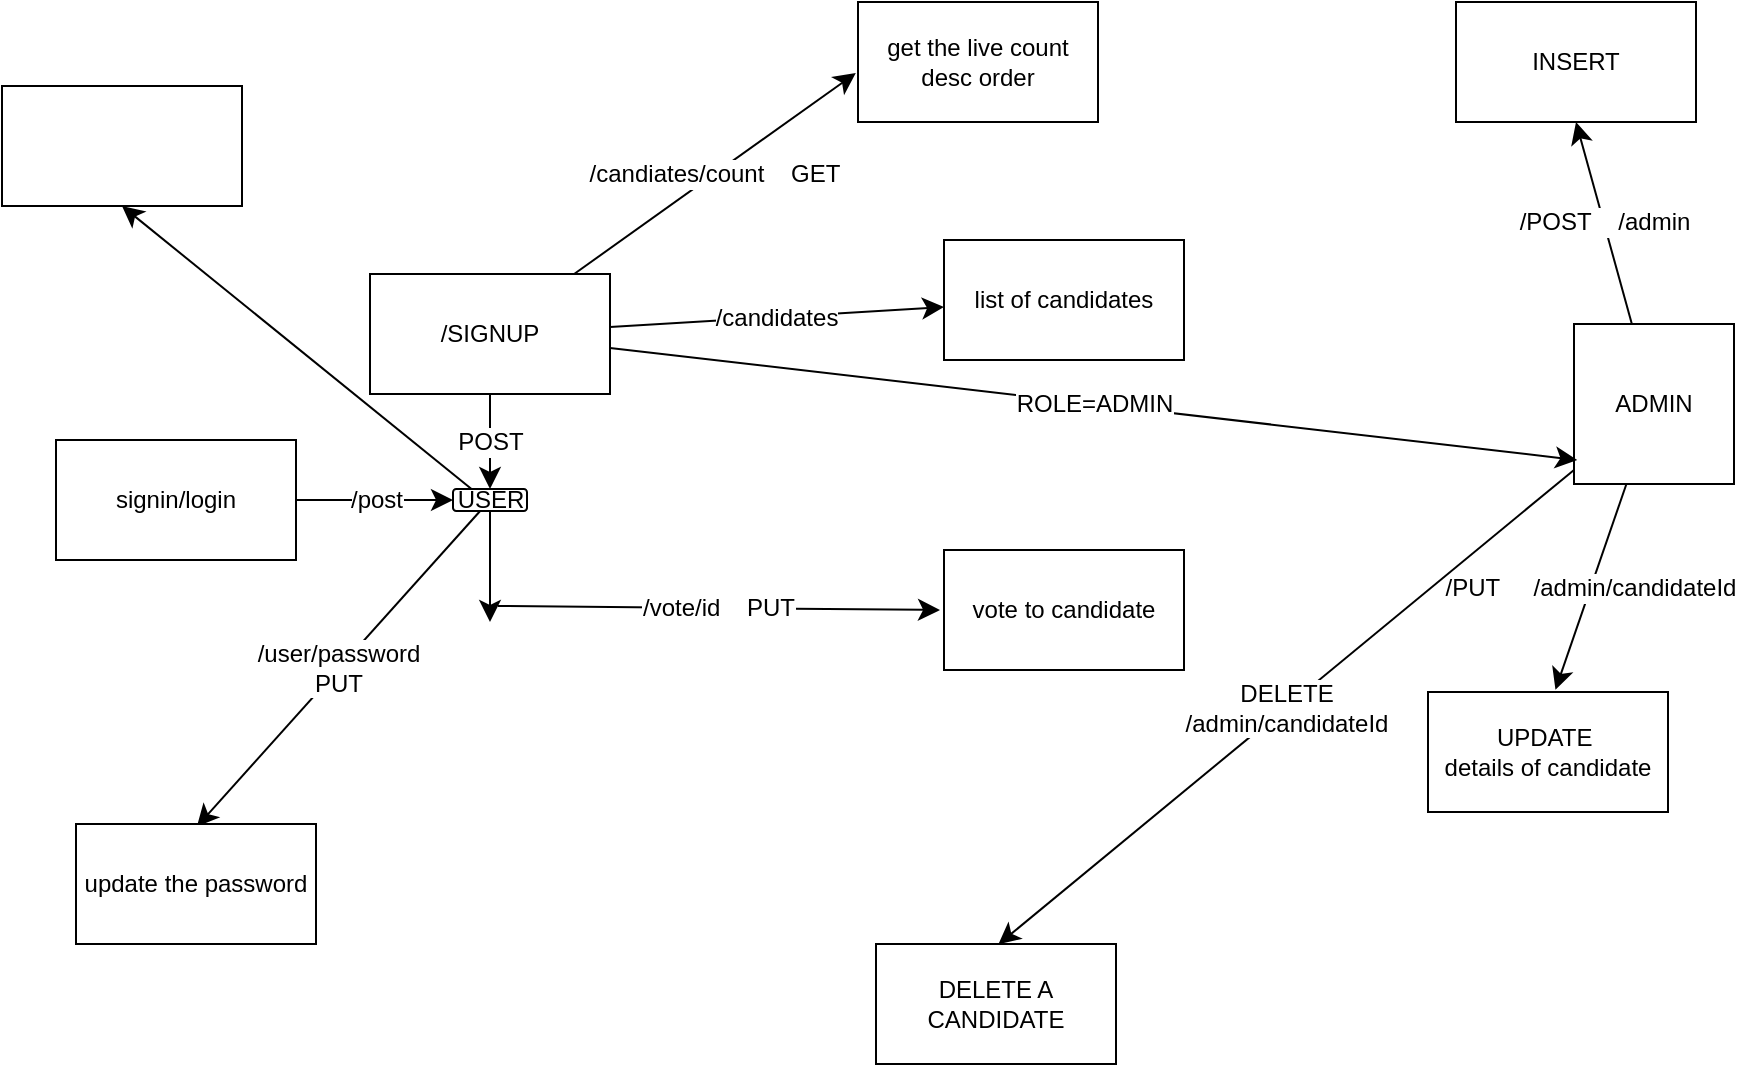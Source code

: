 <mxfile version="26.0.16">
  <diagram name="Page-1" id="pm188JC2vOzqoDeCaq2v">
    <mxGraphModel dx="387" dy="865" grid="0" gridSize="10" guides="1" tooltips="1" connect="1" arrows="1" fold="1" page="0" pageScale="1" pageWidth="850" pageHeight="1100" math="0" shadow="0">
      <root>
        <mxCell id="0" />
        <mxCell id="1" parent="0" />
        <mxCell id="J5_WIaJrGhXVzVpqqNMV-8" style="edgeStyle=none;curved=1;rounded=0;orthogonalLoop=1;jettySize=auto;html=1;fontSize=12;startSize=8;endSize=8;" parent="1" source="J5_WIaJrGhXVzVpqqNMV-1" edge="1">
          <mxGeometry relative="1" as="geometry">
            <mxPoint x="353" y="77" as="targetPoint" />
          </mxGeometry>
        </mxCell>
        <mxCell id="J5_WIaJrGhXVzVpqqNMV-15" value="/user/password&lt;div&gt;PUT&lt;/div&gt;" style="edgeStyle=none;curved=1;rounded=0;orthogonalLoop=1;jettySize=auto;html=1;fontSize=12;startSize=8;endSize=8;" parent="1" source="J5_WIaJrGhXVzVpqqNMV-1" edge="1">
          <mxGeometry relative="1" as="geometry">
            <mxPoint x="206.455" y="179.273" as="targetPoint" />
          </mxGeometry>
        </mxCell>
        <mxCell id="tEcAQvgoQvR1odiepwED-2" style="edgeStyle=none;curved=1;rounded=0;orthogonalLoop=1;jettySize=auto;html=1;exitX=0.25;exitY=0;exitDx=0;exitDy=0;entryX=0.5;entryY=1;entryDx=0;entryDy=0;fontSize=12;startSize=8;endSize=8;" edge="1" parent="1" source="J5_WIaJrGhXVzVpqqNMV-1" target="tEcAQvgoQvR1odiepwED-1">
          <mxGeometry relative="1" as="geometry" />
        </mxCell>
        <mxCell id="J5_WIaJrGhXVzVpqqNMV-1" value="USER" style="rounded=1;whiteSpace=wrap;html=1;" parent="1" vertex="1">
          <mxGeometry x="334.5" y="10.5" width="37" height="11" as="geometry" />
        </mxCell>
        <mxCell id="J5_WIaJrGhXVzVpqqNMV-12" value="/candidates" style="edgeStyle=none;curved=1;rounded=0;orthogonalLoop=1;jettySize=auto;html=1;fontSize=12;startSize=8;endSize=8;" parent="1" source="J5_WIaJrGhXVzVpqqNMV-4" target="J5_WIaJrGhXVzVpqqNMV-11" edge="1">
          <mxGeometry relative="1" as="geometry" />
        </mxCell>
        <mxCell id="J5_WIaJrGhXVzVpqqNMV-13" value="/candiates/count&amp;nbsp; &amp;nbsp; GET" style="edgeStyle=none;curved=1;rounded=0;orthogonalLoop=1;jettySize=auto;html=1;fontSize=12;startSize=8;endSize=8;" parent="1" source="J5_WIaJrGhXVzVpqqNMV-4" edge="1">
          <mxGeometry relative="1" as="geometry">
            <mxPoint x="535.909" y="-197.455" as="targetPoint" />
          </mxGeometry>
        </mxCell>
        <mxCell id="J5_WIaJrGhXVzVpqqNMV-4" value="/SIGNUP" style="rounded=0;whiteSpace=wrap;html=1;" parent="1" vertex="1">
          <mxGeometry x="293" y="-97" width="120" height="60" as="geometry" />
        </mxCell>
        <mxCell id="J5_WIaJrGhXVzVpqqNMV-5" value="POST" style="endArrow=classic;html=1;rounded=0;fontSize=12;startSize=8;endSize=8;curved=1;exitX=0.5;exitY=1;exitDx=0;exitDy=0;entryX=0.5;entryY=0;entryDx=0;entryDy=0;" parent="1" source="J5_WIaJrGhXVzVpqqNMV-4" target="J5_WIaJrGhXVzVpqqNMV-1" edge="1">
          <mxGeometry width="50" height="50" relative="1" as="geometry">
            <mxPoint x="270" y="21" as="sourcePoint" />
            <mxPoint x="275" y="-1" as="targetPoint" />
          </mxGeometry>
        </mxCell>
        <mxCell id="J5_WIaJrGhXVzVpqqNMV-6" value="signin/login" style="rounded=0;whiteSpace=wrap;html=1;" parent="1" vertex="1">
          <mxGeometry x="136" y="-14" width="120" height="60" as="geometry" />
        </mxCell>
        <mxCell id="J5_WIaJrGhXVzVpqqNMV-7" value="/post" style="endArrow=classic;html=1;rounded=0;fontSize=12;startSize=8;endSize=8;curved=1;exitX=1;exitY=0.5;exitDx=0;exitDy=0;entryX=0;entryY=0.5;entryDx=0;entryDy=0;" parent="1" source="J5_WIaJrGhXVzVpqqNMV-6" target="J5_WIaJrGhXVzVpqqNMV-1" edge="1">
          <mxGeometry width="50" height="50" relative="1" as="geometry">
            <mxPoint x="270" y="21" as="sourcePoint" />
            <mxPoint x="320" y="-29" as="targetPoint" />
          </mxGeometry>
        </mxCell>
        <mxCell id="J5_WIaJrGhXVzVpqqNMV-9" value="/vote/id&amp;nbsp; &amp;nbsp; PUT" style="endArrow=classic;html=1;rounded=0;fontSize=12;startSize=8;endSize=8;curved=1;" parent="1" edge="1">
          <mxGeometry width="50" height="50" relative="1" as="geometry">
            <mxPoint x="357" y="69" as="sourcePoint" />
            <mxPoint x="578" y="71" as="targetPoint" />
          </mxGeometry>
        </mxCell>
        <mxCell id="J5_WIaJrGhXVzVpqqNMV-10" value="vote to candidate" style="rounded=0;whiteSpace=wrap;html=1;" parent="1" vertex="1">
          <mxGeometry x="580" y="41" width="120" height="60" as="geometry" />
        </mxCell>
        <mxCell id="J5_WIaJrGhXVzVpqqNMV-11" value="list of candidates" style="rounded=0;whiteSpace=wrap;html=1;" parent="1" vertex="1">
          <mxGeometry x="580" y="-114" width="120" height="60" as="geometry" />
        </mxCell>
        <mxCell id="J5_WIaJrGhXVzVpqqNMV-14" value="get the live count desc order" style="rounded=0;whiteSpace=wrap;html=1;" parent="1" vertex="1">
          <mxGeometry x="537" y="-233" width="120" height="60" as="geometry" />
        </mxCell>
        <mxCell id="J5_WIaJrGhXVzVpqqNMV-16" value="update the password" style="rounded=0;whiteSpace=wrap;html=1;" parent="1" vertex="1">
          <mxGeometry x="146" y="178" width="120" height="60" as="geometry" />
        </mxCell>
        <mxCell id="J5_WIaJrGhXVzVpqqNMV-20" value="/PUT&amp;nbsp; &amp;nbsp; &amp;nbsp;/admin/candidateId" style="edgeStyle=none;curved=1;rounded=0;orthogonalLoop=1;jettySize=auto;html=1;fontSize=12;startSize=8;endSize=8;" parent="1" source="J5_WIaJrGhXVzVpqqNMV-17" edge="1">
          <mxGeometry relative="1" as="geometry">
            <mxPoint x="885.727" y="110.909" as="targetPoint" />
          </mxGeometry>
        </mxCell>
        <mxCell id="J5_WIaJrGhXVzVpqqNMV-22" value="DELETE&lt;div&gt;/admin/candidateId&lt;/div&gt;" style="edgeStyle=none;curved=1;rounded=0;orthogonalLoop=1;jettySize=auto;html=1;fontSize=12;startSize=8;endSize=8;" parent="1" source="J5_WIaJrGhXVzVpqqNMV-17" edge="1">
          <mxGeometry relative="1" as="geometry">
            <mxPoint x="607.182" y="238.182" as="targetPoint" />
          </mxGeometry>
        </mxCell>
        <mxCell id="J5_WIaJrGhXVzVpqqNMV-17" value="ADMIN" style="whiteSpace=wrap;html=1;aspect=fixed;" parent="1" vertex="1">
          <mxGeometry x="895" y="-72" width="80" height="80" as="geometry" />
        </mxCell>
        <mxCell id="J5_WIaJrGhXVzVpqqNMV-18" value="INSERT" style="rounded=0;whiteSpace=wrap;html=1;" parent="1" vertex="1">
          <mxGeometry x="836" y="-233" width="120" height="60" as="geometry" />
        </mxCell>
        <mxCell id="J5_WIaJrGhXVzVpqqNMV-19" value="/POST&amp;nbsp; &amp;nbsp; /admin" style="edgeStyle=none;curved=1;rounded=0;orthogonalLoop=1;jettySize=auto;html=1;fontSize=12;startSize=8;endSize=8;entryX=0.5;entryY=1;entryDx=0;entryDy=0;" parent="1" source="J5_WIaJrGhXVzVpqqNMV-17" target="J5_WIaJrGhXVzVpqqNMV-18" edge="1">
          <mxGeometry relative="1" as="geometry">
            <mxPoint x="896" y="-181" as="targetPoint" />
          </mxGeometry>
        </mxCell>
        <mxCell id="J5_WIaJrGhXVzVpqqNMV-21" value="UPDATE&amp;nbsp;&lt;div&gt;details of candidate&lt;/div&gt;" style="rounded=0;whiteSpace=wrap;html=1;" parent="1" vertex="1">
          <mxGeometry x="822" y="112" width="120" height="60" as="geometry" />
        </mxCell>
        <mxCell id="J5_WIaJrGhXVzVpqqNMV-23" value="DELETE A CANDIDATE" style="rounded=0;whiteSpace=wrap;html=1;" parent="1" vertex="1">
          <mxGeometry x="546" y="238" width="120" height="60" as="geometry" />
        </mxCell>
        <mxCell id="J5_WIaJrGhXVzVpqqNMV-24" value="ROLE=ADMIN" style="edgeStyle=none;curved=1;rounded=0;orthogonalLoop=1;jettySize=auto;html=1;entryX=0.02;entryY=0.85;entryDx=0;entryDy=0;entryPerimeter=0;fontSize=12;startSize=8;endSize=8;" parent="1" source="J5_WIaJrGhXVzVpqqNMV-4" target="J5_WIaJrGhXVzVpqqNMV-17" edge="1">
          <mxGeometry relative="1" as="geometry" />
        </mxCell>
        <mxCell id="tEcAQvgoQvR1odiepwED-1" value="" style="rounded=0;whiteSpace=wrap;html=1;" vertex="1" parent="1">
          <mxGeometry x="109" y="-191" width="120" height="60" as="geometry" />
        </mxCell>
      </root>
    </mxGraphModel>
  </diagram>
</mxfile>
